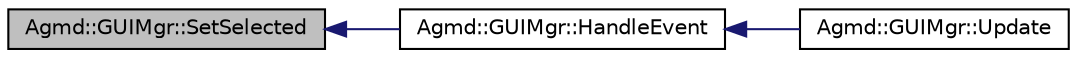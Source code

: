 digraph "Agmd::GUIMgr::SetSelected"
{
  edge [fontname="Helvetica",fontsize="10",labelfontname="Helvetica",labelfontsize="10"];
  node [fontname="Helvetica",fontsize="10",shape=record];
  rankdir="LR";
  Node1 [label="Agmd::GUIMgr::SetSelected",height=0.2,width=0.4,color="black", fillcolor="grey75", style="filled" fontcolor="black"];
  Node1 -> Node2 [dir="back",color="midnightblue",fontsize="10",style="solid"];
  Node2 [label="Agmd::GUIMgr::HandleEvent",height=0.2,width=0.4,color="black", fillcolor="white", style="filled",URL="$class_agmd_1_1_g_u_i_mgr.html#a9b687a342289b7a6f8e876abe69bc776"];
  Node2 -> Node3 [dir="back",color="midnightblue",fontsize="10",style="solid"];
  Node3 [label="Agmd::GUIMgr::Update",height=0.2,width=0.4,color="black", fillcolor="white", style="filled",URL="$class_agmd_1_1_g_u_i_mgr.html#a7155d8cdeb88dd8019143ab6480a3c9e"];
}
